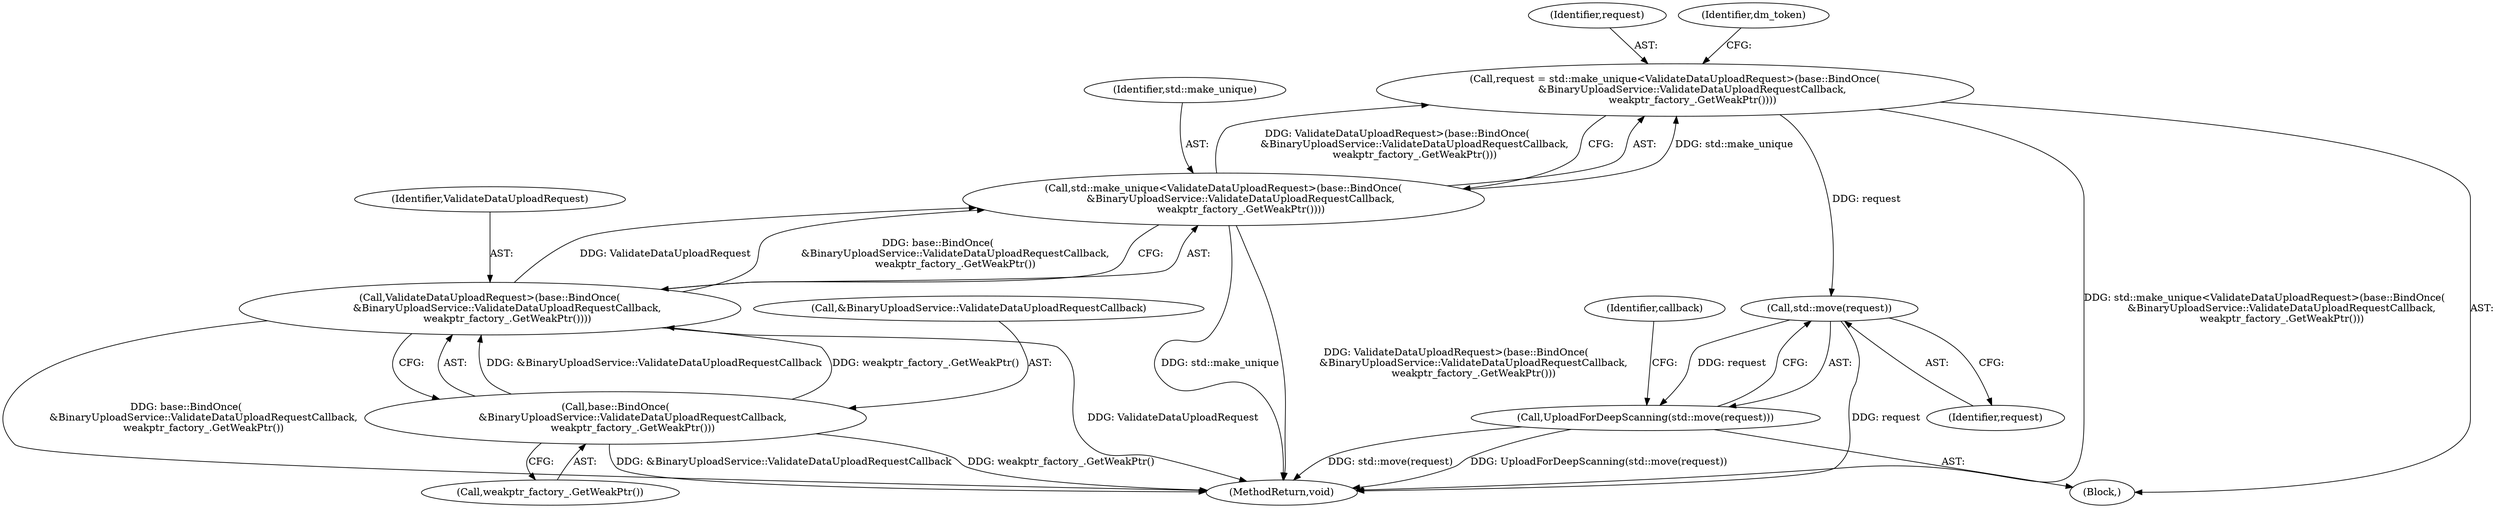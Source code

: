 digraph "0_Chrome_507241119f279c31766bd41c33d6ffb6851e2d7e_1@API" {
"1000149" [label="(Call,std::move(request))"];
"1000136" [label="(Call,request = std::make_unique<ValidateDataUploadRequest>(base::BindOnce(\n           &BinaryUploadService::ValidateDataUploadRequestCallback,\n           weakptr_factory_.GetWeakPtr())))"];
"1000138" [label="(Call,std::make_unique<ValidateDataUploadRequest>(base::BindOnce(\n           &BinaryUploadService::ValidateDataUploadRequestCallback,\n           weakptr_factory_.GetWeakPtr())))"];
"1000140" [label="(Call,ValidateDataUploadRequest>(base::BindOnce(\n           &BinaryUploadService::ValidateDataUploadRequestCallback,\n           weakptr_factory_.GetWeakPtr())))"];
"1000142" [label="(Call,base::BindOnce(\n           &BinaryUploadService::ValidateDataUploadRequestCallback,\n           weakptr_factory_.GetWeakPtr()))"];
"1000148" [label="(Call,UploadForDeepScanning(std::move(request)))"];
"1000136" [label="(Call,request = std::make_unique<ValidateDataUploadRequest>(base::BindOnce(\n           &BinaryUploadService::ValidateDataUploadRequestCallback,\n           weakptr_factory_.GetWeakPtr())))"];
"1000150" [label="(Identifier,request)"];
"1000121" [label="(Block,)"];
"1000139" [label="(Identifier,std::make_unique)"];
"1000137" [label="(Identifier,request)"];
"1000149" [label="(Call,std::move(request))"];
"1000140" [label="(Call,ValidateDataUploadRequest>(base::BindOnce(\n           &BinaryUploadService::ValidateDataUploadRequestCallback,\n           weakptr_factory_.GetWeakPtr())))"];
"1000143" [label="(Call,&BinaryUploadService::ValidateDataUploadRequestCallback)"];
"1000141" [label="(Identifier,ValidateDataUploadRequest)"];
"1000142" [label="(Call,base::BindOnce(\n           &BinaryUploadService::ValidateDataUploadRequestCallback,\n           weakptr_factory_.GetWeakPtr()))"];
"1000157" [label="(MethodReturn,void)"];
"1000153" [label="(Identifier,callback)"];
"1000148" [label="(Call,UploadForDeepScanning(std::move(request)))"];
"1000147" [label="(Identifier,dm_token)"];
"1000138" [label="(Call,std::make_unique<ValidateDataUploadRequest>(base::BindOnce(\n           &BinaryUploadService::ValidateDataUploadRequestCallback,\n           weakptr_factory_.GetWeakPtr())))"];
"1000145" [label="(Call,weakptr_factory_.GetWeakPtr())"];
"1000149" -> "1000148"  [label="AST: "];
"1000149" -> "1000150"  [label="CFG: "];
"1000150" -> "1000149"  [label="AST: "];
"1000148" -> "1000149"  [label="CFG: "];
"1000149" -> "1000157"  [label="DDG: request"];
"1000149" -> "1000148"  [label="DDG: request"];
"1000136" -> "1000149"  [label="DDG: request"];
"1000136" -> "1000121"  [label="AST: "];
"1000136" -> "1000138"  [label="CFG: "];
"1000137" -> "1000136"  [label="AST: "];
"1000138" -> "1000136"  [label="AST: "];
"1000147" -> "1000136"  [label="CFG: "];
"1000136" -> "1000157"  [label="DDG: std::make_unique<ValidateDataUploadRequest>(base::BindOnce(\n           &BinaryUploadService::ValidateDataUploadRequestCallback,\n           weakptr_factory_.GetWeakPtr()))"];
"1000138" -> "1000136"  [label="DDG: std::make_unique"];
"1000138" -> "1000136"  [label="DDG: ValidateDataUploadRequest>(base::BindOnce(\n           &BinaryUploadService::ValidateDataUploadRequestCallback,\n           weakptr_factory_.GetWeakPtr()))"];
"1000138" -> "1000140"  [label="CFG: "];
"1000139" -> "1000138"  [label="AST: "];
"1000140" -> "1000138"  [label="AST: "];
"1000138" -> "1000157"  [label="DDG: std::make_unique"];
"1000138" -> "1000157"  [label="DDG: ValidateDataUploadRequest>(base::BindOnce(\n           &BinaryUploadService::ValidateDataUploadRequestCallback,\n           weakptr_factory_.GetWeakPtr()))"];
"1000140" -> "1000138"  [label="DDG: ValidateDataUploadRequest"];
"1000140" -> "1000138"  [label="DDG: base::BindOnce(\n           &BinaryUploadService::ValidateDataUploadRequestCallback,\n           weakptr_factory_.GetWeakPtr())"];
"1000140" -> "1000142"  [label="CFG: "];
"1000141" -> "1000140"  [label="AST: "];
"1000142" -> "1000140"  [label="AST: "];
"1000140" -> "1000157"  [label="DDG: base::BindOnce(\n           &BinaryUploadService::ValidateDataUploadRequestCallback,\n           weakptr_factory_.GetWeakPtr())"];
"1000140" -> "1000157"  [label="DDG: ValidateDataUploadRequest"];
"1000142" -> "1000140"  [label="DDG: &BinaryUploadService::ValidateDataUploadRequestCallback"];
"1000142" -> "1000140"  [label="DDG: weakptr_factory_.GetWeakPtr()"];
"1000142" -> "1000145"  [label="CFG: "];
"1000143" -> "1000142"  [label="AST: "];
"1000145" -> "1000142"  [label="AST: "];
"1000142" -> "1000157"  [label="DDG: &BinaryUploadService::ValidateDataUploadRequestCallback"];
"1000142" -> "1000157"  [label="DDG: weakptr_factory_.GetWeakPtr()"];
"1000148" -> "1000121"  [label="AST: "];
"1000153" -> "1000148"  [label="CFG: "];
"1000148" -> "1000157"  [label="DDG: std::move(request)"];
"1000148" -> "1000157"  [label="DDG: UploadForDeepScanning(std::move(request))"];
}
